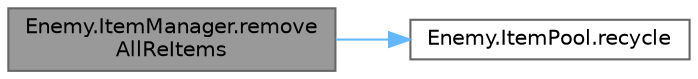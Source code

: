 digraph "Enemy.ItemManager.removeAllReItems"
{
 // LATEX_PDF_SIZE
  bgcolor="transparent";
  edge [fontname=Helvetica,fontsize=10,labelfontname=Helvetica,labelfontsize=10];
  node [fontname=Helvetica,fontsize=10,shape=box,height=0.2,width=0.4];
  rankdir="LR";
  Node1 [id="Node000001",label="Enemy.ItemManager.remove\lAllReItems",height=0.2,width=0.4,color="gray40", fillcolor="grey60", style="filled", fontcolor="black",tooltip=" "];
  Node1 -> Node2 [id="edge1_Node000001_Node000002",color="steelblue1",style="solid",tooltip=" "];
  Node2 [id="Node000002",label="Enemy.ItemPool.recycle",height=0.2,width=0.4,color="grey40", fillcolor="white", style="filled",URL="$class_enemy_1_1_item_pool.html#a6afe49381195ea301d8485c902634811",tooltip=" "];
}
